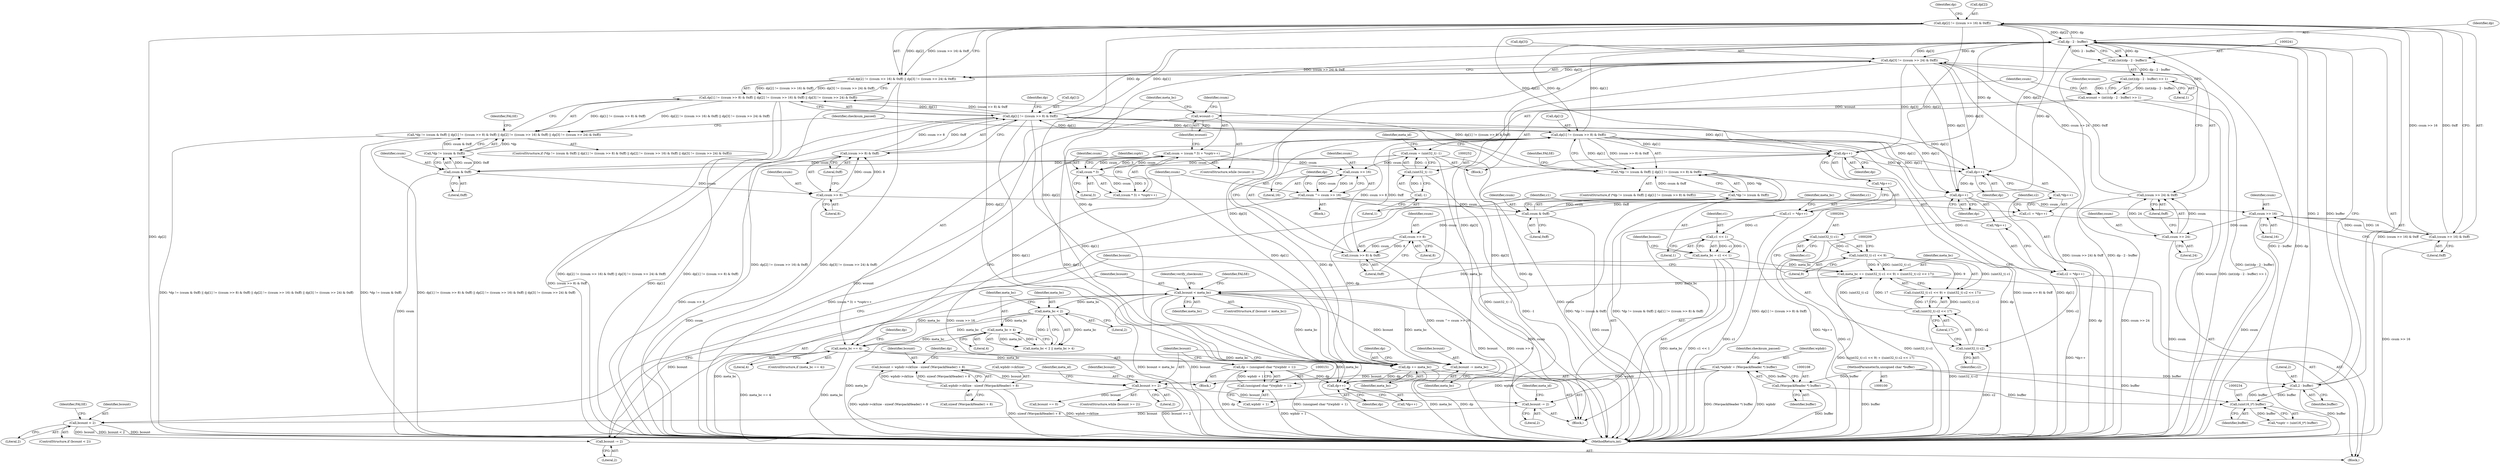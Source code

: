 digraph "0_WavPack_bba5389dc598a92bdf2b297c3ea34620b6679b5b@array" {
"1000305" [label="(Call,dp[2] != ((csum >> 16) & 0xff))"];
"1000242" [label="(Call,dp - 2 - buffer)"];
"1000314" [label="(Call,dp[3] != ((csum >> 24) & 0xff))"];
"1000318" [label="(Call,(csum >> 24) & 0xff)"];
"1000319" [label="(Call,csum >> 24)"];
"1000310" [label="(Call,csum >> 16)"];
"1000300" [label="(Call,csum >> 8)"];
"1000291" [label="(Call,csum & 0xff)"];
"1000272" [label="(Call,csum = (csum * 3) + *csptr++)"];
"1000275" [label="(Call,csum * 3)"];
"1000249" [label="(Call,csum = (uint32_t) -1)"];
"1000251" [label="(Call,(uint32_t) -1)"];
"1000253" [label="(Call,-1)"];
"1000168" [label="(Call,dp++)"];
"1000163" [label="(Call,dp++)"];
"1000295" [label="(Call,dp[1] != ((csum >> 8) & 0xff))"];
"1000340" [label="(Call,dp[1] != ((csum >> 8) & 0xff))"];
"1000344" [label="(Call,(csum >> 8) & 0xff)"];
"1000345" [label="(Call,csum >> 8)"];
"1000337" [label="(Call,csum & 0xff)"];
"1000327" [label="(Call,csum ^= csum >> 16)"];
"1000329" [label="(Call,csum >> 16)"];
"1000299" [label="(Call,(csum >> 8) & 0xff)"];
"1000356" [label="(Call,dp += meta_bc)"];
"1000216" [label="(Call,bcount < meta_bc)"];
"1000175" [label="(Call,bcount -= 2)"];
"1000156" [label="(Call,bcount >= 2)"];
"1000138" [label="(Call,bcount = wphdr->ckSize - sizeof (WavpackHeader) + 8)"];
"1000140" [label="(Call,wphdr->ckSize - sizeof (WavpackHeader) + 8)"];
"1000353" [label="(Call,bcount -= meta_bc)"];
"1000282" [label="(Call,meta_bc == 4)"];
"1000264" [label="(Call,meta_bc > 4)"];
"1000261" [label="(Call,meta_bc < 2)"];
"1000212" [label="(Call,bcount -= 2)"];
"1000184" [label="(Call,bcount < 2)"];
"1000199" [label="(Call,meta_bc += ((uint32_t) c1 << 9) + ((uint32_t) c2 << 17))"];
"1000202" [label="(Call,(uint32_t) c1 << 9)"];
"1000203" [label="(Call,(uint32_t) c1)"];
"1000189" [label="(Call,c1 = *dp++)"];
"1000207" [label="(Call,(uint32_t) c2 << 17)"];
"1000208" [label="(Call,(uint32_t) c2)"];
"1000194" [label="(Call,c2 = *dp++)"];
"1000170" [label="(Call,meta_bc = c1 << 1)"];
"1000172" [label="(Call,c1 << 1)"];
"1000165" [label="(Call,c1 = *dp++)"];
"1000305" [label="(Call,dp[2] != ((csum >> 16) & 0xff))"];
"1000309" [label="(Call,(csum >> 16) & 0xff)"];
"1000197" [label="(Call,dp++)"];
"1000192" [label="(Call,dp++)"];
"1000148" [label="(Call,dp = (unsigned char *)(wphdr + 1))"];
"1000150" [label="(Call,(unsigned char *)(wphdr + 1))"];
"1000105" [label="(Call,*wphdr = (WavpackHeader *) buffer)"];
"1000107" [label="(Call,(WavpackHeader *) buffer)"];
"1000101" [label="(MethodParameterIn,unsigned char *buffer)"];
"1000244" [label="(Call,2 - buffer)"];
"1000233" [label="(Call,(uint16_t*) buffer)"];
"1000240" [label="(Call,(int)(dp - 2 - buffer))"];
"1000239" [label="(Call,(int)(dp - 2 - buffer) >> 1)"];
"1000237" [label="(Call,wcount = (int)(dp - 2 - buffer) >> 1)"];
"1000270" [label="(Call,wcount--)"];
"1000294" [label="(Call,dp[1] != ((csum >> 8) & 0xff) || dp[2] != ((csum >> 16) & 0xff) || dp[3] != ((csum >> 24) & 0xff))"];
"1000287" [label="(Call,*dp != (csum & 0xff) || dp[1] != ((csum >> 8) & 0xff) || dp[2] != ((csum >> 16) & 0xff) || dp[3] != ((csum >> 24) & 0xff))"];
"1000333" [label="(Call,*dp != (csum & 0xff) || dp[1] != ((csum >> 8) & 0xff))"];
"1000304" [label="(Call,dp[2] != ((csum >> 16) & 0xff) || dp[3] != ((csum >> 24) & 0xff))"];
"1000283" [label="(Identifier,meta_bc)"];
"1000177" [label="(Literal,2)"];
"1000275" [label="(Call,csum * 3)"];
"1000277" [label="(Literal,3)"];
"1000203" [label="(Call,(uint32_t) c1)"];
"1000264" [label="(Call,meta_bc > 4)"];
"1000166" [label="(Identifier,c1)"];
"1000357" [label="(Identifier,dp)"];
"1000250" [label="(Identifier,csum)"];
"1000272" [label="(Call,csum = (csum * 3) + *csptr++)"];
"1000183" [label="(ControlStructure,if (bcount < 2))"];
"1000201" [label="(Call,((uint32_t) c1 << 9) + ((uint32_t) c2 << 17))"];
"1000302" [label="(Literal,8)"];
"1000375" [label="(MethodReturn,int)"];
"1000213" [label="(Identifier,bcount)"];
"1000301" [label="(Identifier,csum)"];
"1000233" [label="(Call,(uint16_t*) buffer)"];
"1000332" [label="(ControlStructure,if (*dp != (csum & 0xff) || dp[1] != ((csum >> 8) & 0xff)))"];
"1000139" [label="(Identifier,bcount)"];
"1000260" [label="(Call,meta_bc < 2 || meta_bc > 4)"];
"1000175" [label="(Call,bcount -= 2)"];
"1000362" [label="(Identifier,bcount)"];
"1000180" [label="(Identifier,meta_id)"];
"1000312" [label="(Literal,16)"];
"1000109" [label="(Identifier,buffer)"];
"1000355" [label="(Identifier,meta_bc)"];
"1000188" [label="(Identifier,FALSE)"];
"1000172" [label="(Call,c1 << 1)"];
"1000246" [label="(Identifier,buffer)"];
"1000322" [label="(Literal,0xff)"];
"1000316" [label="(Identifier,dp)"];
"1000270" [label="(Call,wcount--)"];
"1000339" [label="(Literal,0xff)"];
"1000185" [label="(Identifier,bcount)"];
"1000199" [label="(Call,meta_bc += ((uint32_t) c1 << 9) + ((uint32_t) c2 << 17))"];
"1000165" [label="(Call,c1 = *dp++)"];
"1000361" [label="(Call,bcount == 0)"];
"1000258" [label="(Identifier,meta_id)"];
"1000173" [label="(Identifier,c1)"];
"1000299" [label="(Call,(csum >> 8) & 0xff)"];
"1000330" [label="(Identifier,csum)"];
"1000194" [label="(Call,c2 = *dp++)"];
"1000336" [label="(Identifier,dp)"];
"1000265" [label="(Identifier,meta_bc)"];
"1000329" [label="(Call,csum >> 16)"];
"1000168" [label="(Call,dp++)"];
"1000324" [label="(Identifier,FALSE)"];
"1000286" [label="(ControlStructure,if (*dp != (csum & 0xff) || dp[1] != ((csum >> 8) & 0xff) || dp[2] != ((csum >> 16) & 0xff) || dp[3] != ((csum >> 24) & 0xff)))"];
"1000152" [label="(Call,wphdr + 1)"];
"1000253" [label="(Call,-1)"];
"1000212" [label="(Call,bcount -= 2)"];
"1000333" [label="(Call,*dp != (csum & 0xff) || dp[1] != ((csum >> 8) & 0xff))"];
"1000159" [label="(Block,)"];
"1000191" [label="(Call,*dp++)"];
"1000261" [label="(Call,meta_bc < 2)"];
"1000140" [label="(Call,wphdr->ckSize - sizeof (WavpackHeader) + 8)"];
"1000198" [label="(Identifier,dp)"];
"1000162" [label="(Call,*dp++)"];
"1000105" [label="(Call,*wphdr = (WavpackHeader *) buffer)"];
"1000327" [label="(Call,csum ^= csum >> 16)"];
"1000217" [label="(Identifier,bcount)"];
"1000138" [label="(Call,bcount = wphdr->ckSize - sizeof (WavpackHeader) + 8)"];
"1000157" [label="(Identifier,bcount)"];
"1000341" [label="(Call,dp[1])"];
"1000144" [label="(Call,sizeof (WavpackHeader) + 8)"];
"1000229" [label="(Block,)"];
"1000345" [label="(Call,csum >> 8)"];
"1000189" [label="(Call,c1 = *dp++)"];
"1000107" [label="(Call,(WavpackHeader *) buffer)"];
"1000235" [label="(Identifier,buffer)"];
"1000306" [label="(Call,dp[2])"];
"1000326" [label="(Block,)"];
"1000242" [label="(Call,dp - 2 - buffer)"];
"1000284" [label="(Literal,4)"];
"1000282" [label="(Call,meta_bc == 4)"];
"1000245" [label="(Literal,2)"];
"1000352" [label="(Identifier,checksum_passed)"];
"1000148" [label="(Call,dp = (unsigned char *)(wphdr + 1))"];
"1000300" [label="(Call,csum >> 8)"];
"1000303" [label="(Literal,0xff)"];
"1000287" [label="(Call,*dp != (csum & 0xff) || dp[1] != ((csum >> 8) & 0xff) || dp[2] != ((csum >> 16) & 0xff) || dp[3] != ((csum >> 24) & 0xff))"];
"1000350" [label="(Identifier,FALSE)"];
"1000334" [label="(Call,*dp != (csum & 0xff))"];
"1000305" [label="(Call,dp[2] != ((csum >> 16) & 0xff))"];
"1000216" [label="(Call,bcount < meta_bc)"];
"1000169" [label="(Identifier,dp)"];
"1000263" [label="(Literal,2)"];
"1000190" [label="(Identifier,c1)"];
"1000161" [label="(Identifier,meta_id)"];
"1000254" [label="(Literal,1)"];
"1000291" [label="(Call,csum & 0xff)"];
"1000141" [label="(Call,wphdr->ckSize)"];
"1000200" [label="(Identifier,meta_bc)"];
"1000186" [label="(Literal,2)"];
"1000184" [label="(Call,bcount < 2)"];
"1000309" [label="(Call,(csum >> 16) & 0xff)"];
"1000195" [label="(Identifier,c2)"];
"1000314" [label="(Call,dp[3] != ((csum >> 24) & 0xff))"];
"1000155" [label="(ControlStructure,while (bcount >= 2))"];
"1000337" [label="(Call,csum & 0xff)"];
"1000292" [label="(Identifier,csum)"];
"1000269" [label="(ControlStructure,while (wcount--))"];
"1000315" [label="(Call,dp[3])"];
"1000240" [label="(Call,(int)(dp - 2 - buffer))"];
"1000344" [label="(Call,(csum >> 8) & 0xff)"];
"1000266" [label="(Literal,4)"];
"1000211" [label="(Literal,17)"];
"1000197" [label="(Call,dp++)"];
"1000244" [label="(Call,2 - buffer)"];
"1000318" [label="(Call,(csum >> 24) & 0xff)"];
"1000176" [label="(Identifier,bcount)"];
"1000170" [label="(Call,meta_bc = c1 << 1)"];
"1000290" [label="(Identifier,dp)"];
"1000112" [label="(Identifier,checksum_passed)"];
"1000101" [label="(MethodParameterIn,unsigned char *buffer)"];
"1000346" [label="(Identifier,csum)"];
"1000158" [label="(Literal,2)"];
"1000196" [label="(Call,*dp++)"];
"1000271" [label="(Identifier,wcount)"];
"1000163" [label="(Call,dp++)"];
"1000149" [label="(Identifier,dp)"];
"1000238" [label="(Identifier,wcount)"];
"1000293" [label="(Literal,0xff)"];
"1000223" [label="(Identifier,verify_checksum)"];
"1000304" [label="(Call,dp[2] != ((csum >> 16) & 0xff) || dp[3] != ((csum >> 24) & 0xff))"];
"1000193" [label="(Identifier,dp)"];
"1000276" [label="(Identifier,csum)"];
"1000207" [label="(Call,(uint32_t) c2 << 17)"];
"1000347" [label="(Literal,8)"];
"1000320" [label="(Identifier,csum)"];
"1000262" [label="(Identifier,meta_bc)"];
"1000294" [label="(Call,dp[1] != ((csum >> 8) & 0xff) || dp[2] != ((csum >> 16) & 0xff) || dp[3] != ((csum >> 24) & 0xff))"];
"1000288" [label="(Call,*dp != (csum & 0xff))"];
"1000338" [label="(Identifier,csum)"];
"1000192" [label="(Call,dp++)"];
"1000156" [label="(Call,bcount >= 2)"];
"1000239" [label="(Call,(int)(dp - 2 - buffer) >> 1)"];
"1000280" [label="(Identifier,csptr)"];
"1000348" [label="(Literal,0xff)"];
"1000321" [label="(Literal,24)"];
"1000220" [label="(Identifier,FALSE)"];
"1000150" [label="(Call,(unsigned char *)(wphdr + 1))"];
"1000313" [label="(Literal,0xff)"];
"1000218" [label="(Identifier,meta_bc)"];
"1000210" [label="(Identifier,c2)"];
"1000295" [label="(Call,dp[1] != ((csum >> 8) & 0xff))"];
"1000296" [label="(Call,dp[1])"];
"1000247" [label="(Literal,1)"];
"1000354" [label="(Identifier,bcount)"];
"1000164" [label="(Identifier,dp)"];
"1000182" [label="(Block,)"];
"1000174" [label="(Literal,1)"];
"1000251" [label="(Call,(uint32_t) -1)"];
"1000171" [label="(Identifier,meta_bc)"];
"1000311" [label="(Identifier,csum)"];
"1000214" [label="(Literal,2)"];
"1000281" [label="(ControlStructure,if (meta_bc == 4))"];
"1000205" [label="(Identifier,c1)"];
"1000328" [label="(Identifier,csum)"];
"1000249" [label="(Call,csum = (uint32_t) -1)"];
"1000103" [label="(Block,)"];
"1000273" [label="(Identifier,csum)"];
"1000356" [label="(Call,dp += meta_bc)"];
"1000358" [label="(Identifier,meta_bc)"];
"1000106" [label="(Identifier,wphdr)"];
"1000231" [label="(Call,*csptr = (uint16_t*) buffer)"];
"1000215" [label="(ControlStructure,if (bcount < meta_bc))"];
"1000237" [label="(Call,wcount = (int)(dp - 2 - buffer) >> 1)"];
"1000206" [label="(Literal,9)"];
"1000319" [label="(Call,csum >> 24)"];
"1000331" [label="(Literal,16)"];
"1000243" [label="(Identifier,dp)"];
"1000340" [label="(Call,dp[1] != ((csum >> 8) & 0xff))"];
"1000208" [label="(Call,(uint32_t) c2)"];
"1000307" [label="(Identifier,dp)"];
"1000353" [label="(Call,bcount -= meta_bc)"];
"1000202" [label="(Call,(uint32_t) c1 << 9)"];
"1000167" [label="(Call,*dp++)"];
"1000274" [label="(Call,(csum * 3) + *csptr++)"];
"1000310" [label="(Call,csum >> 16)"];
"1000305" -> "1000304"  [label="AST: "];
"1000305" -> "1000309"  [label="CFG: "];
"1000306" -> "1000305"  [label="AST: "];
"1000309" -> "1000305"  [label="AST: "];
"1000316" -> "1000305"  [label="CFG: "];
"1000304" -> "1000305"  [label="CFG: "];
"1000305" -> "1000375"  [label="DDG: (csum >> 16) & 0xff"];
"1000305" -> "1000375"  [label="DDG: dp[2]"];
"1000305" -> "1000163"  [label="DDG: dp[2]"];
"1000305" -> "1000168"  [label="DDG: dp[2]"];
"1000305" -> "1000192"  [label="DDG: dp[2]"];
"1000305" -> "1000197"  [label="DDG: dp[2]"];
"1000305" -> "1000242"  [label="DDG: dp[2]"];
"1000305" -> "1000304"  [label="DDG: dp[2]"];
"1000305" -> "1000304"  [label="DDG: (csum >> 16) & 0xff"];
"1000242" -> "1000305"  [label="DDG: dp"];
"1000309" -> "1000305"  [label="DDG: csum >> 16"];
"1000309" -> "1000305"  [label="DDG: 0xff"];
"1000305" -> "1000356"  [label="DDG: dp[2]"];
"1000242" -> "1000240"  [label="AST: "];
"1000242" -> "1000244"  [label="CFG: "];
"1000243" -> "1000242"  [label="AST: "];
"1000244" -> "1000242"  [label="AST: "];
"1000240" -> "1000242"  [label="CFG: "];
"1000242" -> "1000375"  [label="DDG: 2 - buffer"];
"1000242" -> "1000375"  [label="DDG: dp"];
"1000242" -> "1000240"  [label="DDG: dp"];
"1000242" -> "1000240"  [label="DDG: 2 - buffer"];
"1000314" -> "1000242"  [label="DDG: dp[3]"];
"1000168" -> "1000242"  [label="DDG: dp"];
"1000295" -> "1000242"  [label="DDG: dp[1]"];
"1000340" -> "1000242"  [label="DDG: dp[1]"];
"1000197" -> "1000242"  [label="DDG: dp"];
"1000244" -> "1000242"  [label="DDG: 2"];
"1000244" -> "1000242"  [label="DDG: buffer"];
"1000242" -> "1000295"  [label="DDG: dp"];
"1000242" -> "1000314"  [label="DDG: dp"];
"1000242" -> "1000340"  [label="DDG: dp"];
"1000242" -> "1000356"  [label="DDG: dp"];
"1000314" -> "1000304"  [label="AST: "];
"1000314" -> "1000318"  [label="CFG: "];
"1000315" -> "1000314"  [label="AST: "];
"1000318" -> "1000314"  [label="AST: "];
"1000304" -> "1000314"  [label="CFG: "];
"1000314" -> "1000375"  [label="DDG: dp[3]"];
"1000314" -> "1000375"  [label="DDG: (csum >> 24) & 0xff"];
"1000314" -> "1000163"  [label="DDG: dp[3]"];
"1000314" -> "1000168"  [label="DDG: dp[3]"];
"1000314" -> "1000192"  [label="DDG: dp[3]"];
"1000314" -> "1000197"  [label="DDG: dp[3]"];
"1000314" -> "1000304"  [label="DDG: dp[3]"];
"1000314" -> "1000304"  [label="DDG: (csum >> 24) & 0xff"];
"1000318" -> "1000314"  [label="DDG: csum >> 24"];
"1000318" -> "1000314"  [label="DDG: 0xff"];
"1000314" -> "1000356"  [label="DDG: dp[3]"];
"1000318" -> "1000322"  [label="CFG: "];
"1000319" -> "1000318"  [label="AST: "];
"1000322" -> "1000318"  [label="AST: "];
"1000318" -> "1000375"  [label="DDG: csum >> 24"];
"1000319" -> "1000318"  [label="DDG: csum"];
"1000319" -> "1000318"  [label="DDG: 24"];
"1000319" -> "1000321"  [label="CFG: "];
"1000320" -> "1000319"  [label="AST: "];
"1000321" -> "1000319"  [label="AST: "];
"1000322" -> "1000319"  [label="CFG: "];
"1000319" -> "1000375"  [label="DDG: csum"];
"1000310" -> "1000319"  [label="DDG: csum"];
"1000310" -> "1000309"  [label="AST: "];
"1000310" -> "1000312"  [label="CFG: "];
"1000311" -> "1000310"  [label="AST: "];
"1000312" -> "1000310"  [label="AST: "];
"1000313" -> "1000310"  [label="CFG: "];
"1000310" -> "1000375"  [label="DDG: csum"];
"1000310" -> "1000309"  [label="DDG: csum"];
"1000310" -> "1000309"  [label="DDG: 16"];
"1000300" -> "1000310"  [label="DDG: csum"];
"1000300" -> "1000299"  [label="AST: "];
"1000300" -> "1000302"  [label="CFG: "];
"1000301" -> "1000300"  [label="AST: "];
"1000302" -> "1000300"  [label="AST: "];
"1000303" -> "1000300"  [label="CFG: "];
"1000300" -> "1000375"  [label="DDG: csum"];
"1000300" -> "1000299"  [label="DDG: csum"];
"1000300" -> "1000299"  [label="DDG: 8"];
"1000291" -> "1000300"  [label="DDG: csum"];
"1000291" -> "1000288"  [label="AST: "];
"1000291" -> "1000293"  [label="CFG: "];
"1000292" -> "1000291"  [label="AST: "];
"1000293" -> "1000291"  [label="AST: "];
"1000288" -> "1000291"  [label="CFG: "];
"1000291" -> "1000375"  [label="DDG: csum"];
"1000291" -> "1000288"  [label="DDG: csum"];
"1000291" -> "1000288"  [label="DDG: 0xff"];
"1000272" -> "1000291"  [label="DDG: csum"];
"1000249" -> "1000291"  [label="DDG: csum"];
"1000272" -> "1000269"  [label="AST: "];
"1000272" -> "1000274"  [label="CFG: "];
"1000273" -> "1000272"  [label="AST: "];
"1000274" -> "1000272"  [label="AST: "];
"1000271" -> "1000272"  [label="CFG: "];
"1000272" -> "1000375"  [label="DDG: (csum * 3) + *csptr++"];
"1000275" -> "1000272"  [label="DDG: csum"];
"1000275" -> "1000272"  [label="DDG: 3"];
"1000272" -> "1000275"  [label="DDG: csum"];
"1000272" -> "1000329"  [label="DDG: csum"];
"1000275" -> "1000274"  [label="AST: "];
"1000275" -> "1000277"  [label="CFG: "];
"1000276" -> "1000275"  [label="AST: "];
"1000277" -> "1000275"  [label="AST: "];
"1000280" -> "1000275"  [label="CFG: "];
"1000275" -> "1000274"  [label="DDG: csum"];
"1000275" -> "1000274"  [label="DDG: 3"];
"1000249" -> "1000275"  [label="DDG: csum"];
"1000249" -> "1000229"  [label="AST: "];
"1000249" -> "1000251"  [label="CFG: "];
"1000250" -> "1000249"  [label="AST: "];
"1000251" -> "1000249"  [label="AST: "];
"1000258" -> "1000249"  [label="CFG: "];
"1000249" -> "1000375"  [label="DDG: (uint32_t) -1"];
"1000249" -> "1000375"  [label="DDG: csum"];
"1000251" -> "1000249"  [label="DDG: -1"];
"1000249" -> "1000329"  [label="DDG: csum"];
"1000251" -> "1000253"  [label="CFG: "];
"1000252" -> "1000251"  [label="AST: "];
"1000253" -> "1000251"  [label="AST: "];
"1000251" -> "1000375"  [label="DDG: -1"];
"1000253" -> "1000251"  [label="DDG: 1"];
"1000253" -> "1000254"  [label="CFG: "];
"1000254" -> "1000253"  [label="AST: "];
"1000168" -> "1000167"  [label="AST: "];
"1000168" -> "1000169"  [label="CFG: "];
"1000169" -> "1000168"  [label="AST: "];
"1000167" -> "1000168"  [label="CFG: "];
"1000168" -> "1000375"  [label="DDG: dp"];
"1000163" -> "1000168"  [label="DDG: dp"];
"1000295" -> "1000168"  [label="DDG: dp[1]"];
"1000340" -> "1000168"  [label="DDG: dp[1]"];
"1000168" -> "1000192"  [label="DDG: dp"];
"1000168" -> "1000356"  [label="DDG: dp"];
"1000163" -> "1000162"  [label="AST: "];
"1000163" -> "1000164"  [label="CFG: "];
"1000164" -> "1000163"  [label="AST: "];
"1000162" -> "1000163"  [label="CFG: "];
"1000295" -> "1000163"  [label="DDG: dp[1]"];
"1000356" -> "1000163"  [label="DDG: dp"];
"1000340" -> "1000163"  [label="DDG: dp[1]"];
"1000148" -> "1000163"  [label="DDG: dp"];
"1000295" -> "1000294"  [label="AST: "];
"1000295" -> "1000299"  [label="CFG: "];
"1000296" -> "1000295"  [label="AST: "];
"1000299" -> "1000295"  [label="AST: "];
"1000307" -> "1000295"  [label="CFG: "];
"1000294" -> "1000295"  [label="CFG: "];
"1000295" -> "1000375"  [label="DDG: dp[1]"];
"1000295" -> "1000375"  [label="DDG: (csum >> 8) & 0xff"];
"1000295" -> "1000192"  [label="DDG: dp[1]"];
"1000295" -> "1000197"  [label="DDG: dp[1]"];
"1000295" -> "1000294"  [label="DDG: dp[1]"];
"1000295" -> "1000294"  [label="DDG: (csum >> 8) & 0xff"];
"1000340" -> "1000295"  [label="DDG: dp[1]"];
"1000299" -> "1000295"  [label="DDG: csum >> 8"];
"1000299" -> "1000295"  [label="DDG: 0xff"];
"1000295" -> "1000340"  [label="DDG: dp[1]"];
"1000295" -> "1000356"  [label="DDG: dp[1]"];
"1000340" -> "1000333"  [label="AST: "];
"1000340" -> "1000344"  [label="CFG: "];
"1000341" -> "1000340"  [label="AST: "];
"1000344" -> "1000340"  [label="AST: "];
"1000333" -> "1000340"  [label="CFG: "];
"1000340" -> "1000375"  [label="DDG: (csum >> 8) & 0xff"];
"1000340" -> "1000375"  [label="DDG: dp[1]"];
"1000340" -> "1000192"  [label="DDG: dp[1]"];
"1000340" -> "1000197"  [label="DDG: dp[1]"];
"1000340" -> "1000333"  [label="DDG: dp[1]"];
"1000340" -> "1000333"  [label="DDG: (csum >> 8) & 0xff"];
"1000344" -> "1000340"  [label="DDG: csum >> 8"];
"1000344" -> "1000340"  [label="DDG: 0xff"];
"1000340" -> "1000356"  [label="DDG: dp[1]"];
"1000344" -> "1000348"  [label="CFG: "];
"1000345" -> "1000344"  [label="AST: "];
"1000348" -> "1000344"  [label="AST: "];
"1000344" -> "1000375"  [label="DDG: csum >> 8"];
"1000345" -> "1000344"  [label="DDG: csum"];
"1000345" -> "1000344"  [label="DDG: 8"];
"1000345" -> "1000347"  [label="CFG: "];
"1000346" -> "1000345"  [label="AST: "];
"1000347" -> "1000345"  [label="AST: "];
"1000348" -> "1000345"  [label="CFG: "];
"1000345" -> "1000375"  [label="DDG: csum"];
"1000337" -> "1000345"  [label="DDG: csum"];
"1000337" -> "1000334"  [label="AST: "];
"1000337" -> "1000339"  [label="CFG: "];
"1000338" -> "1000337"  [label="AST: "];
"1000339" -> "1000337"  [label="AST: "];
"1000334" -> "1000337"  [label="CFG: "];
"1000337" -> "1000375"  [label="DDG: csum"];
"1000337" -> "1000334"  [label="DDG: csum"];
"1000337" -> "1000334"  [label="DDG: 0xff"];
"1000327" -> "1000337"  [label="DDG: csum"];
"1000327" -> "1000326"  [label="AST: "];
"1000327" -> "1000329"  [label="CFG: "];
"1000328" -> "1000327"  [label="AST: "];
"1000329" -> "1000327"  [label="AST: "];
"1000336" -> "1000327"  [label="CFG: "];
"1000327" -> "1000375"  [label="DDG: csum >> 16"];
"1000327" -> "1000375"  [label="DDG: csum ^= csum >> 16"];
"1000329" -> "1000327"  [label="DDG: csum"];
"1000329" -> "1000327"  [label="DDG: 16"];
"1000329" -> "1000331"  [label="CFG: "];
"1000330" -> "1000329"  [label="AST: "];
"1000331" -> "1000329"  [label="AST: "];
"1000299" -> "1000303"  [label="CFG: "];
"1000303" -> "1000299"  [label="AST: "];
"1000299" -> "1000375"  [label="DDG: csum >> 8"];
"1000356" -> "1000159"  [label="AST: "];
"1000356" -> "1000358"  [label="CFG: "];
"1000357" -> "1000356"  [label="AST: "];
"1000358" -> "1000356"  [label="AST: "];
"1000157" -> "1000356"  [label="CFG: "];
"1000356" -> "1000375"  [label="DDG: dp"];
"1000356" -> "1000375"  [label="DDG: meta_bc"];
"1000216" -> "1000356"  [label="DDG: meta_bc"];
"1000282" -> "1000356"  [label="DDG: meta_bc"];
"1000197" -> "1000356"  [label="DDG: dp"];
"1000216" -> "1000215"  [label="AST: "];
"1000216" -> "1000218"  [label="CFG: "];
"1000217" -> "1000216"  [label="AST: "];
"1000218" -> "1000216"  [label="AST: "];
"1000220" -> "1000216"  [label="CFG: "];
"1000223" -> "1000216"  [label="CFG: "];
"1000216" -> "1000375"  [label="DDG: bcount < meta_bc"];
"1000216" -> "1000375"  [label="DDG: bcount"];
"1000216" -> "1000375"  [label="DDG: meta_bc"];
"1000175" -> "1000216"  [label="DDG: bcount"];
"1000212" -> "1000216"  [label="DDG: bcount"];
"1000199" -> "1000216"  [label="DDG: meta_bc"];
"1000170" -> "1000216"  [label="DDG: meta_bc"];
"1000216" -> "1000261"  [label="DDG: meta_bc"];
"1000216" -> "1000282"  [label="DDG: meta_bc"];
"1000216" -> "1000353"  [label="DDG: meta_bc"];
"1000216" -> "1000353"  [label="DDG: bcount"];
"1000175" -> "1000159"  [label="AST: "];
"1000175" -> "1000177"  [label="CFG: "];
"1000176" -> "1000175"  [label="AST: "];
"1000177" -> "1000175"  [label="AST: "];
"1000180" -> "1000175"  [label="CFG: "];
"1000156" -> "1000175"  [label="DDG: bcount"];
"1000175" -> "1000184"  [label="DDG: bcount"];
"1000156" -> "1000155"  [label="AST: "];
"1000156" -> "1000158"  [label="CFG: "];
"1000157" -> "1000156"  [label="AST: "];
"1000158" -> "1000156"  [label="AST: "];
"1000161" -> "1000156"  [label="CFG: "];
"1000362" -> "1000156"  [label="CFG: "];
"1000156" -> "1000375"  [label="DDG: bcount >= 2"];
"1000138" -> "1000156"  [label="DDG: bcount"];
"1000353" -> "1000156"  [label="DDG: bcount"];
"1000156" -> "1000361"  [label="DDG: bcount"];
"1000138" -> "1000103"  [label="AST: "];
"1000138" -> "1000140"  [label="CFG: "];
"1000139" -> "1000138"  [label="AST: "];
"1000140" -> "1000138"  [label="AST: "];
"1000149" -> "1000138"  [label="CFG: "];
"1000138" -> "1000375"  [label="DDG: wphdr->ckSize - sizeof (WavpackHeader) + 8"];
"1000140" -> "1000138"  [label="DDG: wphdr->ckSize"];
"1000140" -> "1000138"  [label="DDG: sizeof (WavpackHeader) + 8"];
"1000140" -> "1000144"  [label="CFG: "];
"1000141" -> "1000140"  [label="AST: "];
"1000144" -> "1000140"  [label="AST: "];
"1000140" -> "1000375"  [label="DDG: wphdr->ckSize"];
"1000140" -> "1000375"  [label="DDG: sizeof (WavpackHeader) + 8"];
"1000353" -> "1000159"  [label="AST: "];
"1000353" -> "1000355"  [label="CFG: "];
"1000354" -> "1000353"  [label="AST: "];
"1000355" -> "1000353"  [label="AST: "];
"1000357" -> "1000353"  [label="CFG: "];
"1000282" -> "1000353"  [label="DDG: meta_bc"];
"1000282" -> "1000281"  [label="AST: "];
"1000282" -> "1000284"  [label="CFG: "];
"1000283" -> "1000282"  [label="AST: "];
"1000284" -> "1000282"  [label="AST: "];
"1000290" -> "1000282"  [label="CFG: "];
"1000328" -> "1000282"  [label="CFG: "];
"1000282" -> "1000375"  [label="DDG: meta_bc == 4"];
"1000282" -> "1000375"  [label="DDG: meta_bc"];
"1000264" -> "1000282"  [label="DDG: meta_bc"];
"1000261" -> "1000282"  [label="DDG: meta_bc"];
"1000264" -> "1000260"  [label="AST: "];
"1000264" -> "1000266"  [label="CFG: "];
"1000265" -> "1000264"  [label="AST: "];
"1000266" -> "1000264"  [label="AST: "];
"1000260" -> "1000264"  [label="CFG: "];
"1000264" -> "1000375"  [label="DDG: meta_bc"];
"1000264" -> "1000260"  [label="DDG: meta_bc"];
"1000264" -> "1000260"  [label="DDG: 4"];
"1000261" -> "1000264"  [label="DDG: meta_bc"];
"1000261" -> "1000260"  [label="AST: "];
"1000261" -> "1000263"  [label="CFG: "];
"1000262" -> "1000261"  [label="AST: "];
"1000263" -> "1000261"  [label="AST: "];
"1000265" -> "1000261"  [label="CFG: "];
"1000260" -> "1000261"  [label="CFG: "];
"1000261" -> "1000375"  [label="DDG: meta_bc"];
"1000261" -> "1000260"  [label="DDG: meta_bc"];
"1000261" -> "1000260"  [label="DDG: 2"];
"1000212" -> "1000182"  [label="AST: "];
"1000212" -> "1000214"  [label="CFG: "];
"1000213" -> "1000212"  [label="AST: "];
"1000214" -> "1000212"  [label="AST: "];
"1000217" -> "1000212"  [label="CFG: "];
"1000184" -> "1000212"  [label="DDG: bcount"];
"1000184" -> "1000183"  [label="AST: "];
"1000184" -> "1000186"  [label="CFG: "];
"1000185" -> "1000184"  [label="AST: "];
"1000186" -> "1000184"  [label="AST: "];
"1000188" -> "1000184"  [label="CFG: "];
"1000190" -> "1000184"  [label="CFG: "];
"1000184" -> "1000375"  [label="DDG: bcount"];
"1000184" -> "1000375"  [label="DDG: bcount < 2"];
"1000199" -> "1000182"  [label="AST: "];
"1000199" -> "1000201"  [label="CFG: "];
"1000200" -> "1000199"  [label="AST: "];
"1000201" -> "1000199"  [label="AST: "];
"1000213" -> "1000199"  [label="CFG: "];
"1000199" -> "1000375"  [label="DDG: ((uint32_t) c1 << 9) + ((uint32_t) c2 << 17)"];
"1000202" -> "1000199"  [label="DDG: (uint32_t) c1"];
"1000202" -> "1000199"  [label="DDG: 9"];
"1000207" -> "1000199"  [label="DDG: (uint32_t) c2"];
"1000207" -> "1000199"  [label="DDG: 17"];
"1000170" -> "1000199"  [label="DDG: meta_bc"];
"1000202" -> "1000201"  [label="AST: "];
"1000202" -> "1000206"  [label="CFG: "];
"1000203" -> "1000202"  [label="AST: "];
"1000206" -> "1000202"  [label="AST: "];
"1000209" -> "1000202"  [label="CFG: "];
"1000202" -> "1000375"  [label="DDG: (uint32_t) c1"];
"1000202" -> "1000201"  [label="DDG: (uint32_t) c1"];
"1000202" -> "1000201"  [label="DDG: 9"];
"1000203" -> "1000202"  [label="DDG: c1"];
"1000203" -> "1000205"  [label="CFG: "];
"1000204" -> "1000203"  [label="AST: "];
"1000205" -> "1000203"  [label="AST: "];
"1000206" -> "1000203"  [label="CFG: "];
"1000203" -> "1000375"  [label="DDG: c1"];
"1000189" -> "1000203"  [label="DDG: c1"];
"1000189" -> "1000182"  [label="AST: "];
"1000189" -> "1000191"  [label="CFG: "];
"1000190" -> "1000189"  [label="AST: "];
"1000191" -> "1000189"  [label="AST: "];
"1000195" -> "1000189"  [label="CFG: "];
"1000207" -> "1000201"  [label="AST: "];
"1000207" -> "1000211"  [label="CFG: "];
"1000208" -> "1000207"  [label="AST: "];
"1000211" -> "1000207"  [label="AST: "];
"1000201" -> "1000207"  [label="CFG: "];
"1000207" -> "1000375"  [label="DDG: (uint32_t) c2"];
"1000207" -> "1000201"  [label="DDG: (uint32_t) c2"];
"1000207" -> "1000201"  [label="DDG: 17"];
"1000208" -> "1000207"  [label="DDG: c2"];
"1000208" -> "1000210"  [label="CFG: "];
"1000209" -> "1000208"  [label="AST: "];
"1000210" -> "1000208"  [label="AST: "];
"1000211" -> "1000208"  [label="CFG: "];
"1000208" -> "1000375"  [label="DDG: c2"];
"1000194" -> "1000208"  [label="DDG: c2"];
"1000194" -> "1000182"  [label="AST: "];
"1000194" -> "1000196"  [label="CFG: "];
"1000195" -> "1000194"  [label="AST: "];
"1000196" -> "1000194"  [label="AST: "];
"1000200" -> "1000194"  [label="CFG: "];
"1000194" -> "1000375"  [label="DDG: *dp++"];
"1000170" -> "1000159"  [label="AST: "];
"1000170" -> "1000172"  [label="CFG: "];
"1000171" -> "1000170"  [label="AST: "];
"1000172" -> "1000170"  [label="AST: "];
"1000176" -> "1000170"  [label="CFG: "];
"1000170" -> "1000375"  [label="DDG: c1 << 1"];
"1000170" -> "1000375"  [label="DDG: meta_bc"];
"1000172" -> "1000170"  [label="DDG: c1"];
"1000172" -> "1000170"  [label="DDG: 1"];
"1000172" -> "1000174"  [label="CFG: "];
"1000173" -> "1000172"  [label="AST: "];
"1000174" -> "1000172"  [label="AST: "];
"1000172" -> "1000375"  [label="DDG: c1"];
"1000165" -> "1000172"  [label="DDG: c1"];
"1000165" -> "1000159"  [label="AST: "];
"1000165" -> "1000167"  [label="CFG: "];
"1000166" -> "1000165"  [label="AST: "];
"1000167" -> "1000165"  [label="AST: "];
"1000171" -> "1000165"  [label="CFG: "];
"1000165" -> "1000375"  [label="DDG: *dp++"];
"1000309" -> "1000313"  [label="CFG: "];
"1000313" -> "1000309"  [label="AST: "];
"1000309" -> "1000375"  [label="DDG: csum >> 16"];
"1000197" -> "1000196"  [label="AST: "];
"1000197" -> "1000198"  [label="CFG: "];
"1000198" -> "1000197"  [label="AST: "];
"1000196" -> "1000197"  [label="CFG: "];
"1000197" -> "1000375"  [label="DDG: dp"];
"1000192" -> "1000197"  [label="DDG: dp"];
"1000192" -> "1000191"  [label="AST: "];
"1000192" -> "1000193"  [label="CFG: "];
"1000193" -> "1000192"  [label="AST: "];
"1000191" -> "1000192"  [label="CFG: "];
"1000148" -> "1000103"  [label="AST: "];
"1000148" -> "1000150"  [label="CFG: "];
"1000149" -> "1000148"  [label="AST: "];
"1000150" -> "1000148"  [label="AST: "];
"1000157" -> "1000148"  [label="CFG: "];
"1000148" -> "1000375"  [label="DDG: dp"];
"1000148" -> "1000375"  [label="DDG: (unsigned char *)(wphdr + 1)"];
"1000150" -> "1000148"  [label="DDG: wphdr + 1"];
"1000150" -> "1000152"  [label="CFG: "];
"1000151" -> "1000150"  [label="AST: "];
"1000152" -> "1000150"  [label="AST: "];
"1000150" -> "1000375"  [label="DDG: wphdr + 1"];
"1000105" -> "1000150"  [label="DDG: wphdr"];
"1000105" -> "1000103"  [label="AST: "];
"1000105" -> "1000107"  [label="CFG: "];
"1000106" -> "1000105"  [label="AST: "];
"1000107" -> "1000105"  [label="AST: "];
"1000112" -> "1000105"  [label="CFG: "];
"1000105" -> "1000375"  [label="DDG: (WavpackHeader *) buffer"];
"1000105" -> "1000375"  [label="DDG: wphdr"];
"1000107" -> "1000105"  [label="DDG: buffer"];
"1000105" -> "1000152"  [label="DDG: wphdr"];
"1000107" -> "1000109"  [label="CFG: "];
"1000108" -> "1000107"  [label="AST: "];
"1000109" -> "1000107"  [label="AST: "];
"1000107" -> "1000375"  [label="DDG: buffer"];
"1000101" -> "1000107"  [label="DDG: buffer"];
"1000107" -> "1000233"  [label="DDG: buffer"];
"1000101" -> "1000100"  [label="AST: "];
"1000101" -> "1000375"  [label="DDG: buffer"];
"1000101" -> "1000233"  [label="DDG: buffer"];
"1000101" -> "1000244"  [label="DDG: buffer"];
"1000244" -> "1000246"  [label="CFG: "];
"1000245" -> "1000244"  [label="AST: "];
"1000246" -> "1000244"  [label="AST: "];
"1000244" -> "1000375"  [label="DDG: buffer"];
"1000244" -> "1000233"  [label="DDG: buffer"];
"1000233" -> "1000244"  [label="DDG: buffer"];
"1000233" -> "1000231"  [label="AST: "];
"1000233" -> "1000235"  [label="CFG: "];
"1000234" -> "1000233"  [label="AST: "];
"1000235" -> "1000233"  [label="AST: "];
"1000231" -> "1000233"  [label="CFG: "];
"1000233" -> "1000231"  [label="DDG: buffer"];
"1000240" -> "1000239"  [label="AST: "];
"1000241" -> "1000240"  [label="AST: "];
"1000247" -> "1000240"  [label="CFG: "];
"1000240" -> "1000375"  [label="DDG: dp - 2 - buffer"];
"1000240" -> "1000239"  [label="DDG: dp - 2 - buffer"];
"1000239" -> "1000237"  [label="AST: "];
"1000239" -> "1000247"  [label="CFG: "];
"1000247" -> "1000239"  [label="AST: "];
"1000237" -> "1000239"  [label="CFG: "];
"1000239" -> "1000375"  [label="DDG: (int)(dp - 2 - buffer)"];
"1000239" -> "1000237"  [label="DDG: (int)(dp - 2 - buffer)"];
"1000239" -> "1000237"  [label="DDG: 1"];
"1000237" -> "1000229"  [label="AST: "];
"1000238" -> "1000237"  [label="AST: "];
"1000250" -> "1000237"  [label="CFG: "];
"1000237" -> "1000375"  [label="DDG: (int)(dp - 2 - buffer) >> 1"];
"1000237" -> "1000375"  [label="DDG: wcount"];
"1000237" -> "1000270"  [label="DDG: wcount"];
"1000270" -> "1000269"  [label="AST: "];
"1000270" -> "1000271"  [label="CFG: "];
"1000271" -> "1000270"  [label="AST: "];
"1000273" -> "1000270"  [label="CFG: "];
"1000283" -> "1000270"  [label="CFG: "];
"1000270" -> "1000375"  [label="DDG: wcount"];
"1000294" -> "1000287"  [label="AST: "];
"1000294" -> "1000304"  [label="CFG: "];
"1000304" -> "1000294"  [label="AST: "];
"1000287" -> "1000294"  [label="CFG: "];
"1000294" -> "1000375"  [label="DDG: dp[2] != ((csum >> 16) & 0xff) || dp[3] != ((csum >> 24) & 0xff)"];
"1000294" -> "1000375"  [label="DDG: dp[1] != ((csum >> 8) & 0xff)"];
"1000294" -> "1000287"  [label="DDG: dp[1] != ((csum >> 8) & 0xff)"];
"1000294" -> "1000287"  [label="DDG: dp[2] != ((csum >> 16) & 0xff) || dp[3] != ((csum >> 24) & 0xff)"];
"1000304" -> "1000294"  [label="DDG: dp[2] != ((csum >> 16) & 0xff)"];
"1000304" -> "1000294"  [label="DDG: dp[3] != ((csum >> 24) & 0xff)"];
"1000294" -> "1000333"  [label="DDG: dp[1] != ((csum >> 8) & 0xff)"];
"1000287" -> "1000286"  [label="AST: "];
"1000287" -> "1000288"  [label="CFG: "];
"1000288" -> "1000287"  [label="AST: "];
"1000324" -> "1000287"  [label="CFG: "];
"1000352" -> "1000287"  [label="CFG: "];
"1000287" -> "1000375"  [label="DDG: dp[1] != ((csum >> 8) & 0xff) || dp[2] != ((csum >> 16) & 0xff) || dp[3] != ((csum >> 24) & 0xff)"];
"1000287" -> "1000375"  [label="DDG: *dp != (csum & 0xff) || dp[1] != ((csum >> 8) & 0xff) || dp[2] != ((csum >> 16) & 0xff) || dp[3] != ((csum >> 24) & 0xff)"];
"1000287" -> "1000375"  [label="DDG: *dp != (csum & 0xff)"];
"1000288" -> "1000287"  [label="DDG: *dp"];
"1000288" -> "1000287"  [label="DDG: csum & 0xff"];
"1000333" -> "1000332"  [label="AST: "];
"1000333" -> "1000334"  [label="CFG: "];
"1000334" -> "1000333"  [label="AST: "];
"1000350" -> "1000333"  [label="CFG: "];
"1000352" -> "1000333"  [label="CFG: "];
"1000333" -> "1000375"  [label="DDG: *dp != (csum & 0xff)"];
"1000333" -> "1000375"  [label="DDG: *dp != (csum & 0xff) || dp[1] != ((csum >> 8) & 0xff)"];
"1000333" -> "1000375"  [label="DDG: dp[1] != ((csum >> 8) & 0xff)"];
"1000334" -> "1000333"  [label="DDG: *dp"];
"1000334" -> "1000333"  [label="DDG: csum & 0xff"];
"1000304" -> "1000375"  [label="DDG: dp[2] != ((csum >> 16) & 0xff)"];
"1000304" -> "1000375"  [label="DDG: dp[3] != ((csum >> 24) & 0xff)"];
}
